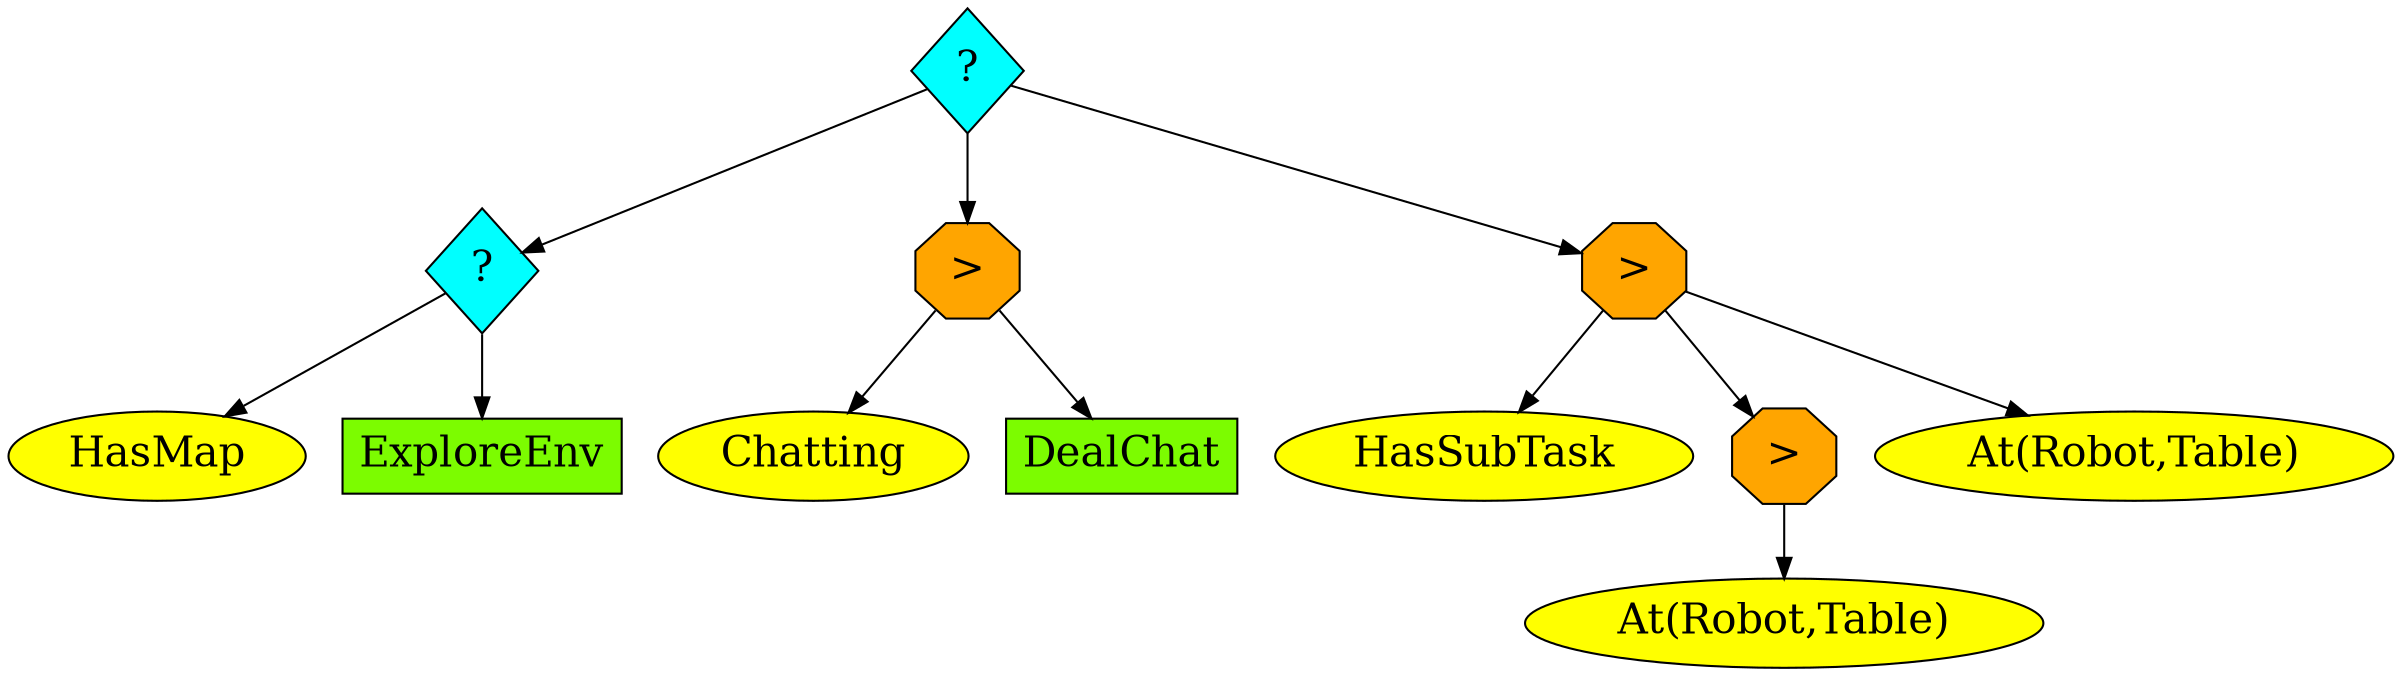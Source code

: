digraph pastafarianism {
ordering=out;
graph [fontname="times-roman"];
node [fontname="times-roman"];
edge [fontname="times-roman"];
"34d1cf8a-42d6-49de-a458-0c7d3bffc436" [fillcolor=cyan, fontcolor=black, fontsize=20, height=0.01, label="?", shape=diamond, style=filled, width=0.01];
"33446211-2d5c-4e1d-bdb5-5ded443a713c" [fillcolor=cyan, fontcolor=black, fontsize=20, height=0.01, label="?", shape=diamond, style=filled, width=0.01];
"34d1cf8a-42d6-49de-a458-0c7d3bffc436" -> "33446211-2d5c-4e1d-bdb5-5ded443a713c";
"96622c49-e2f6-4de9-9284-0c5eabbdd741" [fillcolor=yellow, fontcolor=black, fontsize=20, label=HasMap, shape=ellipse, style=filled];
"33446211-2d5c-4e1d-bdb5-5ded443a713c" -> "96622c49-e2f6-4de9-9284-0c5eabbdd741";
"dc007c72-0338-4616-bac2-bc39c81d2b77" [fillcolor=lawngreen, fontcolor=black, fontsize=20, label=ExploreEnv, shape=box, style=filled];
"33446211-2d5c-4e1d-bdb5-5ded443a713c" -> "dc007c72-0338-4616-bac2-bc39c81d2b77";
"6fe9e522-557f-473a-a582-2f0d17d1a4f1" [fillcolor=orange, fontcolor=black, fontsize=20, height=0.01, label=">", shape=octagon, style=filled, width=0.01];
"34d1cf8a-42d6-49de-a458-0c7d3bffc436" -> "6fe9e522-557f-473a-a582-2f0d17d1a4f1";
"cf3e4033-88b1-41bb-a638-26cc06e7a3dd" [fillcolor=yellow, fontcolor=black, fontsize=20, label=Chatting, shape=ellipse, style=filled];
"6fe9e522-557f-473a-a582-2f0d17d1a4f1" -> "cf3e4033-88b1-41bb-a638-26cc06e7a3dd";
"d2e8364e-dd83-4abb-8234-8466ff0c0483" [fillcolor=lawngreen, fontcolor=black, fontsize=20, label=DealChat, shape=box, style=filled];
"6fe9e522-557f-473a-a582-2f0d17d1a4f1" -> "d2e8364e-dd83-4abb-8234-8466ff0c0483";
"d78eaf31-cc9d-484d-b564-dbd5912378fa" [fillcolor=orange, fontcolor=black, fontsize=20, height=0.01, label=">", shape=octagon, style=filled, width=0.01];
"34d1cf8a-42d6-49de-a458-0c7d3bffc436" -> "d78eaf31-cc9d-484d-b564-dbd5912378fa";
"85284b02-fc8e-4418-8d6b-7a154d2004f6" [fillcolor=yellow, fontcolor=black, fontsize=20, label=HasSubTask, shape=ellipse, style=filled];
"d78eaf31-cc9d-484d-b564-dbd5912378fa" -> "85284b02-fc8e-4418-8d6b-7a154d2004f6";
"eb1bba56-55b1-4a71-8b31-0381812f588a" [fillcolor=orange, fontcolor=black, fontsize=20, height=0.01, label=">", shape=octagon, style=filled, width=0.01];
"d78eaf31-cc9d-484d-b564-dbd5912378fa" -> "eb1bba56-55b1-4a71-8b31-0381812f588a";
"20b57b46-d59d-4b04-a4ed-eff12e6adc91" [fillcolor=yellow, fontcolor=black, fontsize=20, label="At(Robot,Table)", shape=ellipse, style=filled];
"eb1bba56-55b1-4a71-8b31-0381812f588a" -> "20b57b46-d59d-4b04-a4ed-eff12e6adc91";
"3d7f6aa9-62b5-4852-ab3e-ac0199cc46a8" [fillcolor=yellow, fontcolor=black, fontsize=20, label="At(Robot,Table)", shape=ellipse, style=filled];
"d78eaf31-cc9d-484d-b564-dbd5912378fa" -> "3d7f6aa9-62b5-4852-ab3e-ac0199cc46a8";
}
